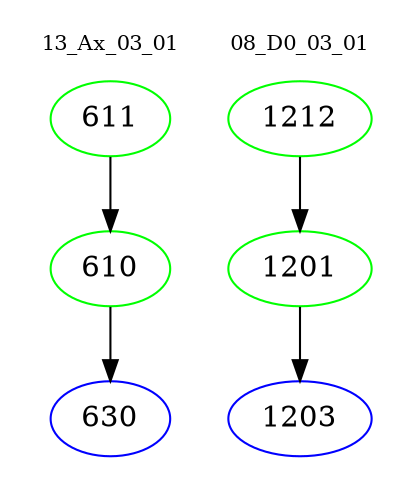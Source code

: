 digraph{
subgraph cluster_0 {
color = white
label = "13_Ax_03_01";
fontsize=10;
T0_611 [label="611", color="green"]
T0_611 -> T0_610 [color="black"]
T0_610 [label="610", color="green"]
T0_610 -> T0_630 [color="black"]
T0_630 [label="630", color="blue"]
}
subgraph cluster_1 {
color = white
label = "08_D0_03_01";
fontsize=10;
T1_1212 [label="1212", color="green"]
T1_1212 -> T1_1201 [color="black"]
T1_1201 [label="1201", color="green"]
T1_1201 -> T1_1203 [color="black"]
T1_1203 [label="1203", color="blue"]
}
}
